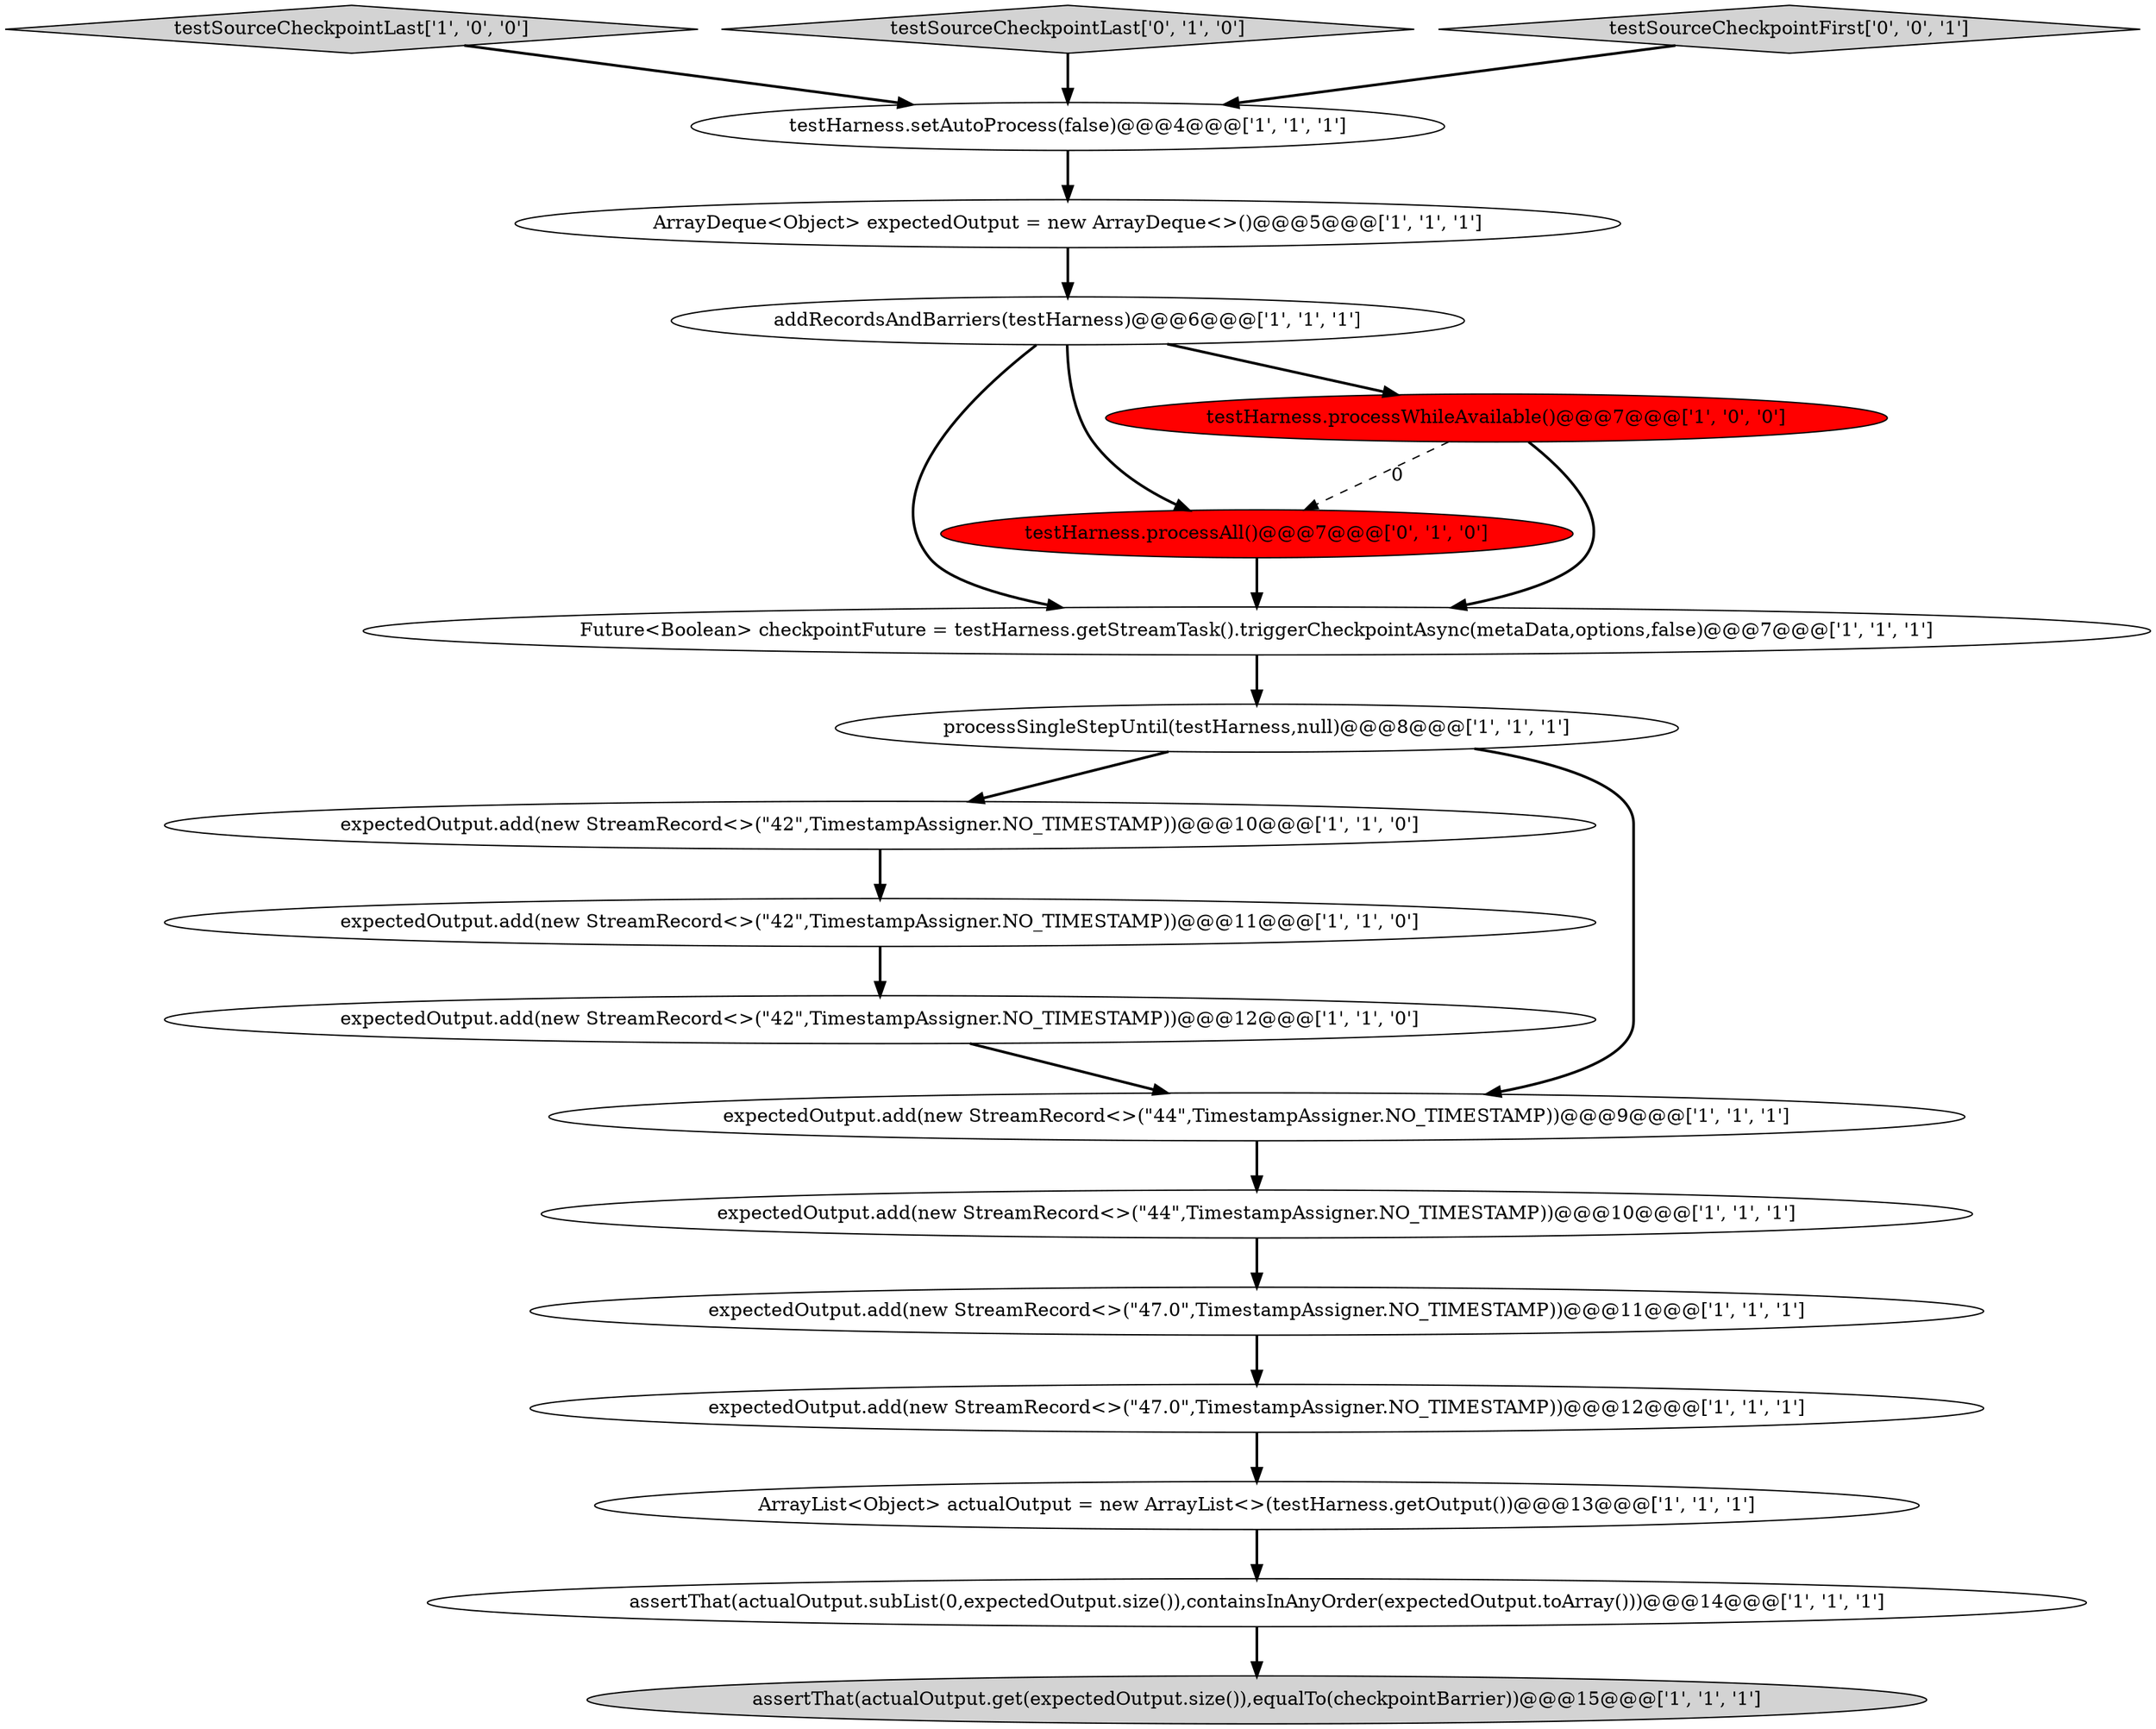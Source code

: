 digraph {
5 [style = filled, label = "expectedOutput.add(new StreamRecord<>(\"42\",TimestampAssigner.NO_TIMESTAMP))@@@10@@@['1', '1', '0']", fillcolor = white, shape = ellipse image = "AAA0AAABBB1BBB"];
13 [style = filled, label = "assertThat(actualOutput.subList(0,expectedOutput.size()),containsInAnyOrder(expectedOutput.toArray()))@@@14@@@['1', '1', '1']", fillcolor = white, shape = ellipse image = "AAA0AAABBB1BBB"];
8 [style = filled, label = "ArrayDeque<Object> expectedOutput = new ArrayDeque<>()@@@5@@@['1', '1', '1']", fillcolor = white, shape = ellipse image = "AAA0AAABBB1BBB"];
12 [style = filled, label = "testSourceCheckpointLast['1', '0', '0']", fillcolor = lightgray, shape = diamond image = "AAA0AAABBB1BBB"];
14 [style = filled, label = "assertThat(actualOutput.get(expectedOutput.size()),equalTo(checkpointBarrier))@@@15@@@['1', '1', '1']", fillcolor = lightgray, shape = ellipse image = "AAA0AAABBB1BBB"];
17 [style = filled, label = "testHarness.processAll()@@@7@@@['0', '1', '0']", fillcolor = red, shape = ellipse image = "AAA1AAABBB2BBB"];
2 [style = filled, label = "expectedOutput.add(new StreamRecord<>(\"44\",TimestampAssigner.NO_TIMESTAMP))@@@9@@@['1', '1', '1']", fillcolor = white, shape = ellipse image = "AAA0AAABBB1BBB"];
4 [style = filled, label = "addRecordsAndBarriers(testHarness)@@@6@@@['1', '1', '1']", fillcolor = white, shape = ellipse image = "AAA0AAABBB1BBB"];
1 [style = filled, label = "expectedOutput.add(new StreamRecord<>(\"47.0\",TimestampAssigner.NO_TIMESTAMP))@@@11@@@['1', '1', '1']", fillcolor = white, shape = ellipse image = "AAA0AAABBB1BBB"];
0 [style = filled, label = "Future<Boolean> checkpointFuture = testHarness.getStreamTask().triggerCheckpointAsync(metaData,options,false)@@@7@@@['1', '1', '1']", fillcolor = white, shape = ellipse image = "AAA0AAABBB1BBB"];
9 [style = filled, label = "expectedOutput.add(new StreamRecord<>(\"42\",TimestampAssigner.NO_TIMESTAMP))@@@12@@@['1', '1', '0']", fillcolor = white, shape = ellipse image = "AAA0AAABBB1BBB"];
10 [style = filled, label = "ArrayList<Object> actualOutput = new ArrayList<>(testHarness.getOutput())@@@13@@@['1', '1', '1']", fillcolor = white, shape = ellipse image = "AAA0AAABBB1BBB"];
11 [style = filled, label = "expectedOutput.add(new StreamRecord<>(\"44\",TimestampAssigner.NO_TIMESTAMP))@@@10@@@['1', '1', '1']", fillcolor = white, shape = ellipse image = "AAA0AAABBB1BBB"];
16 [style = filled, label = "expectedOutput.add(new StreamRecord<>(\"47.0\",TimestampAssigner.NO_TIMESTAMP))@@@12@@@['1', '1', '1']", fillcolor = white, shape = ellipse image = "AAA0AAABBB1BBB"];
6 [style = filled, label = "processSingleStepUntil(testHarness,null)@@@8@@@['1', '1', '1']", fillcolor = white, shape = ellipse image = "AAA0AAABBB1BBB"];
15 [style = filled, label = "testHarness.processWhileAvailable()@@@7@@@['1', '0', '0']", fillcolor = red, shape = ellipse image = "AAA1AAABBB1BBB"];
18 [style = filled, label = "testSourceCheckpointLast['0', '1', '0']", fillcolor = lightgray, shape = diamond image = "AAA0AAABBB2BBB"];
19 [style = filled, label = "testSourceCheckpointFirst['0', '0', '1']", fillcolor = lightgray, shape = diamond image = "AAA0AAABBB3BBB"];
3 [style = filled, label = "expectedOutput.add(new StreamRecord<>(\"42\",TimestampAssigner.NO_TIMESTAMP))@@@11@@@['1', '1', '0']", fillcolor = white, shape = ellipse image = "AAA0AAABBB1BBB"];
7 [style = filled, label = "testHarness.setAutoProcess(false)@@@4@@@['1', '1', '1']", fillcolor = white, shape = ellipse image = "AAA0AAABBB1BBB"];
5->3 [style = bold, label=""];
4->17 [style = bold, label=""];
0->6 [style = bold, label=""];
9->2 [style = bold, label=""];
11->1 [style = bold, label=""];
16->10 [style = bold, label=""];
4->15 [style = bold, label=""];
7->8 [style = bold, label=""];
12->7 [style = bold, label=""];
4->0 [style = bold, label=""];
6->2 [style = bold, label=""];
3->9 [style = bold, label=""];
6->5 [style = bold, label=""];
17->0 [style = bold, label=""];
10->13 [style = bold, label=""];
1->16 [style = bold, label=""];
15->0 [style = bold, label=""];
15->17 [style = dashed, label="0"];
8->4 [style = bold, label=""];
18->7 [style = bold, label=""];
13->14 [style = bold, label=""];
19->7 [style = bold, label=""];
2->11 [style = bold, label=""];
}
